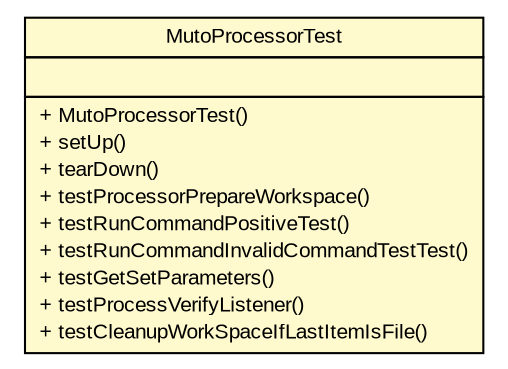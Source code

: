 #!/usr/local/bin/dot
#
# Class diagram 
# Generated by UMLGraph version R5_6 (http://www.umlgraph.org/)
#

digraph G {
	edge [fontname="arial",fontsize=10,labelfontname="arial",labelfontsize=10];
	node [fontname="arial",fontsize=10,shape=plaintext];
	nodesep=0.25;
	ranksep=0.5;
	// com.github.mkolisnyk.muto.processor.MutoProcessorTest
	c230 [label=<<table title="com.github.mkolisnyk.muto.processor.MutoProcessorTest" border="0" cellborder="1" cellspacing="0" cellpadding="2" port="p" bgcolor="lemonChiffon" href="./MutoProcessorTest.html">
		<tr><td><table border="0" cellspacing="0" cellpadding="1">
<tr><td align="center" balign="center"> MutoProcessorTest </td></tr>
		</table></td></tr>
		<tr><td><table border="0" cellspacing="0" cellpadding="1">
<tr><td align="left" balign="left">  </td></tr>
		</table></td></tr>
		<tr><td><table border="0" cellspacing="0" cellpadding="1">
<tr><td align="left" balign="left"> + MutoProcessorTest() </td></tr>
<tr><td align="left" balign="left"> + setUp() </td></tr>
<tr><td align="left" balign="left"> + tearDown() </td></tr>
<tr><td align="left" balign="left"> + testProcessorPrepareWorkspace() </td></tr>
<tr><td align="left" balign="left"> + testRunCommandPositiveTest() </td></tr>
<tr><td align="left" balign="left"> + testRunCommandInvalidCommandTestTest() </td></tr>
<tr><td align="left" balign="left"> + testGetSetParameters() </td></tr>
<tr><td align="left" balign="left"> + testProcessVerifyListener() </td></tr>
<tr><td align="left" balign="left"> + testCleanupWorkSpaceIfLastItemIsFile() </td></tr>
		</table></td></tr>
		</table>>, URL="./MutoProcessorTest.html", fontname="arial", fontcolor="black", fontsize=10.0];
}

